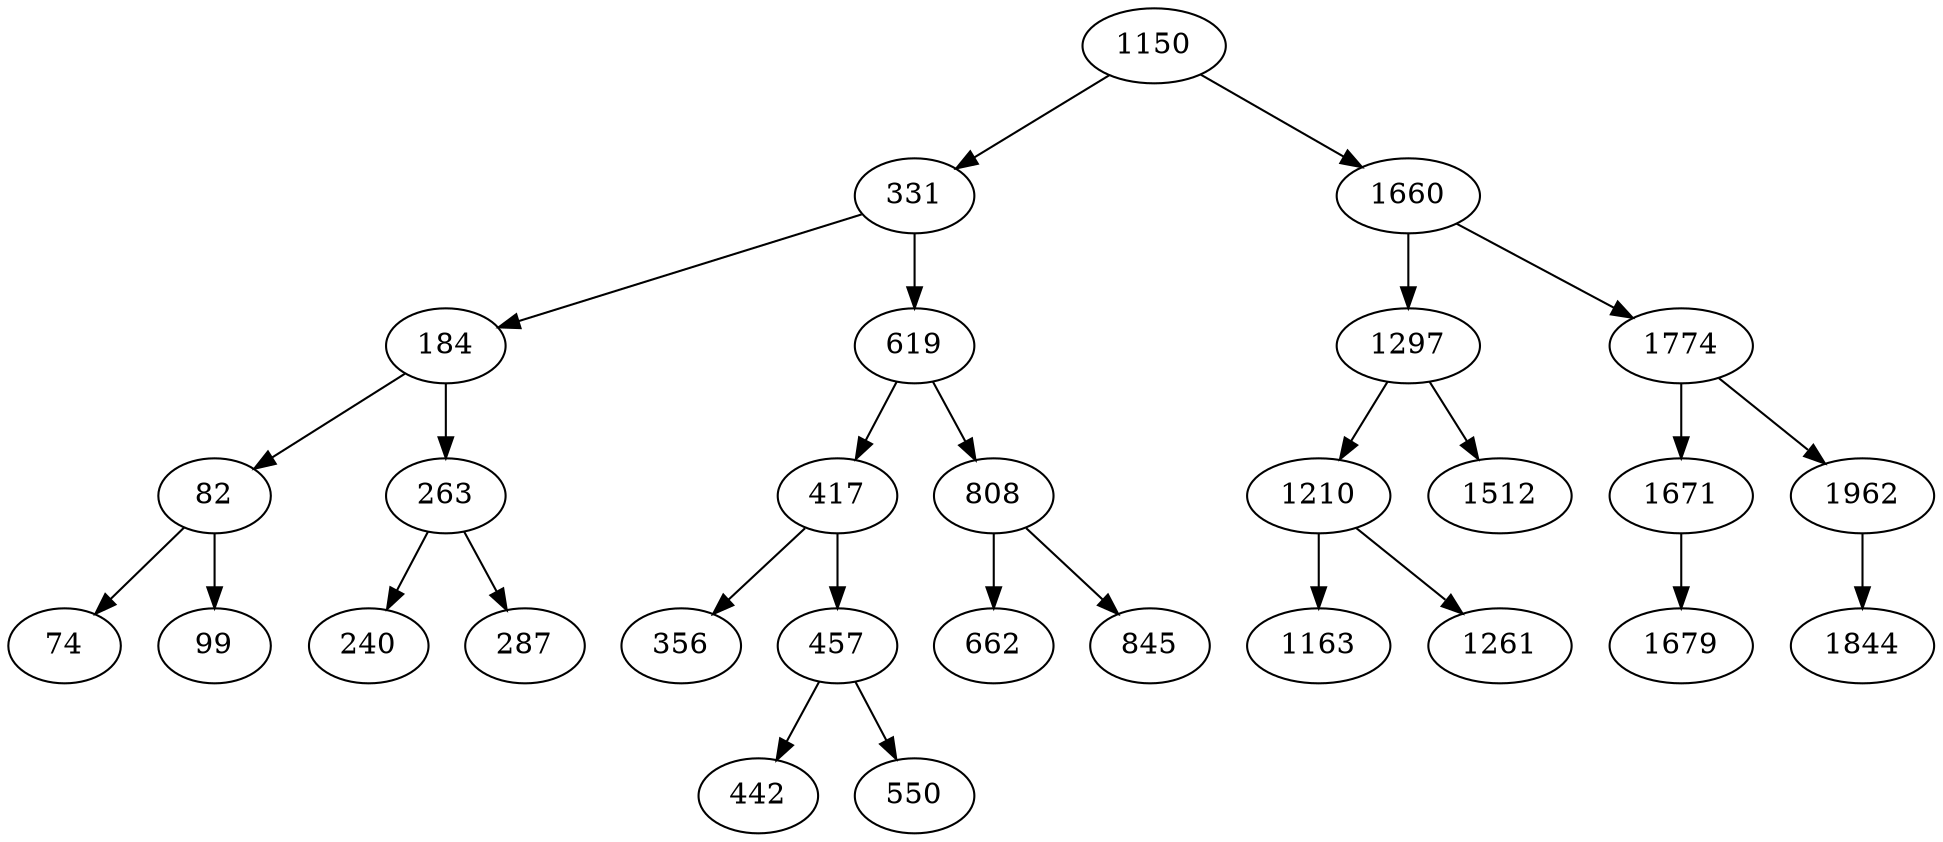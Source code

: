 digraph AVLBaum
{
1150 -> 331;
1150 -> 1660;
331 -> 184;
331 -> 619;
184 -> 82;
184 -> 263;
82 -> 74;
82 -> 99;
263 -> 240;
263 -> 287;
619 -> 417;
619 -> 808;
417 -> 356;
417 -> 457;
457 -> 442;
457 -> 550;
808 -> 662;
808 -> 845;
1660 -> 1297;
1660 -> 1774;
1297 -> 1210;
1297 -> 1512;
1210 -> 1163;
1210 -> 1261;
1774 -> 1671;
1774 -> 1962;
1671 -> 1679;
1962 -> 1844;
}
